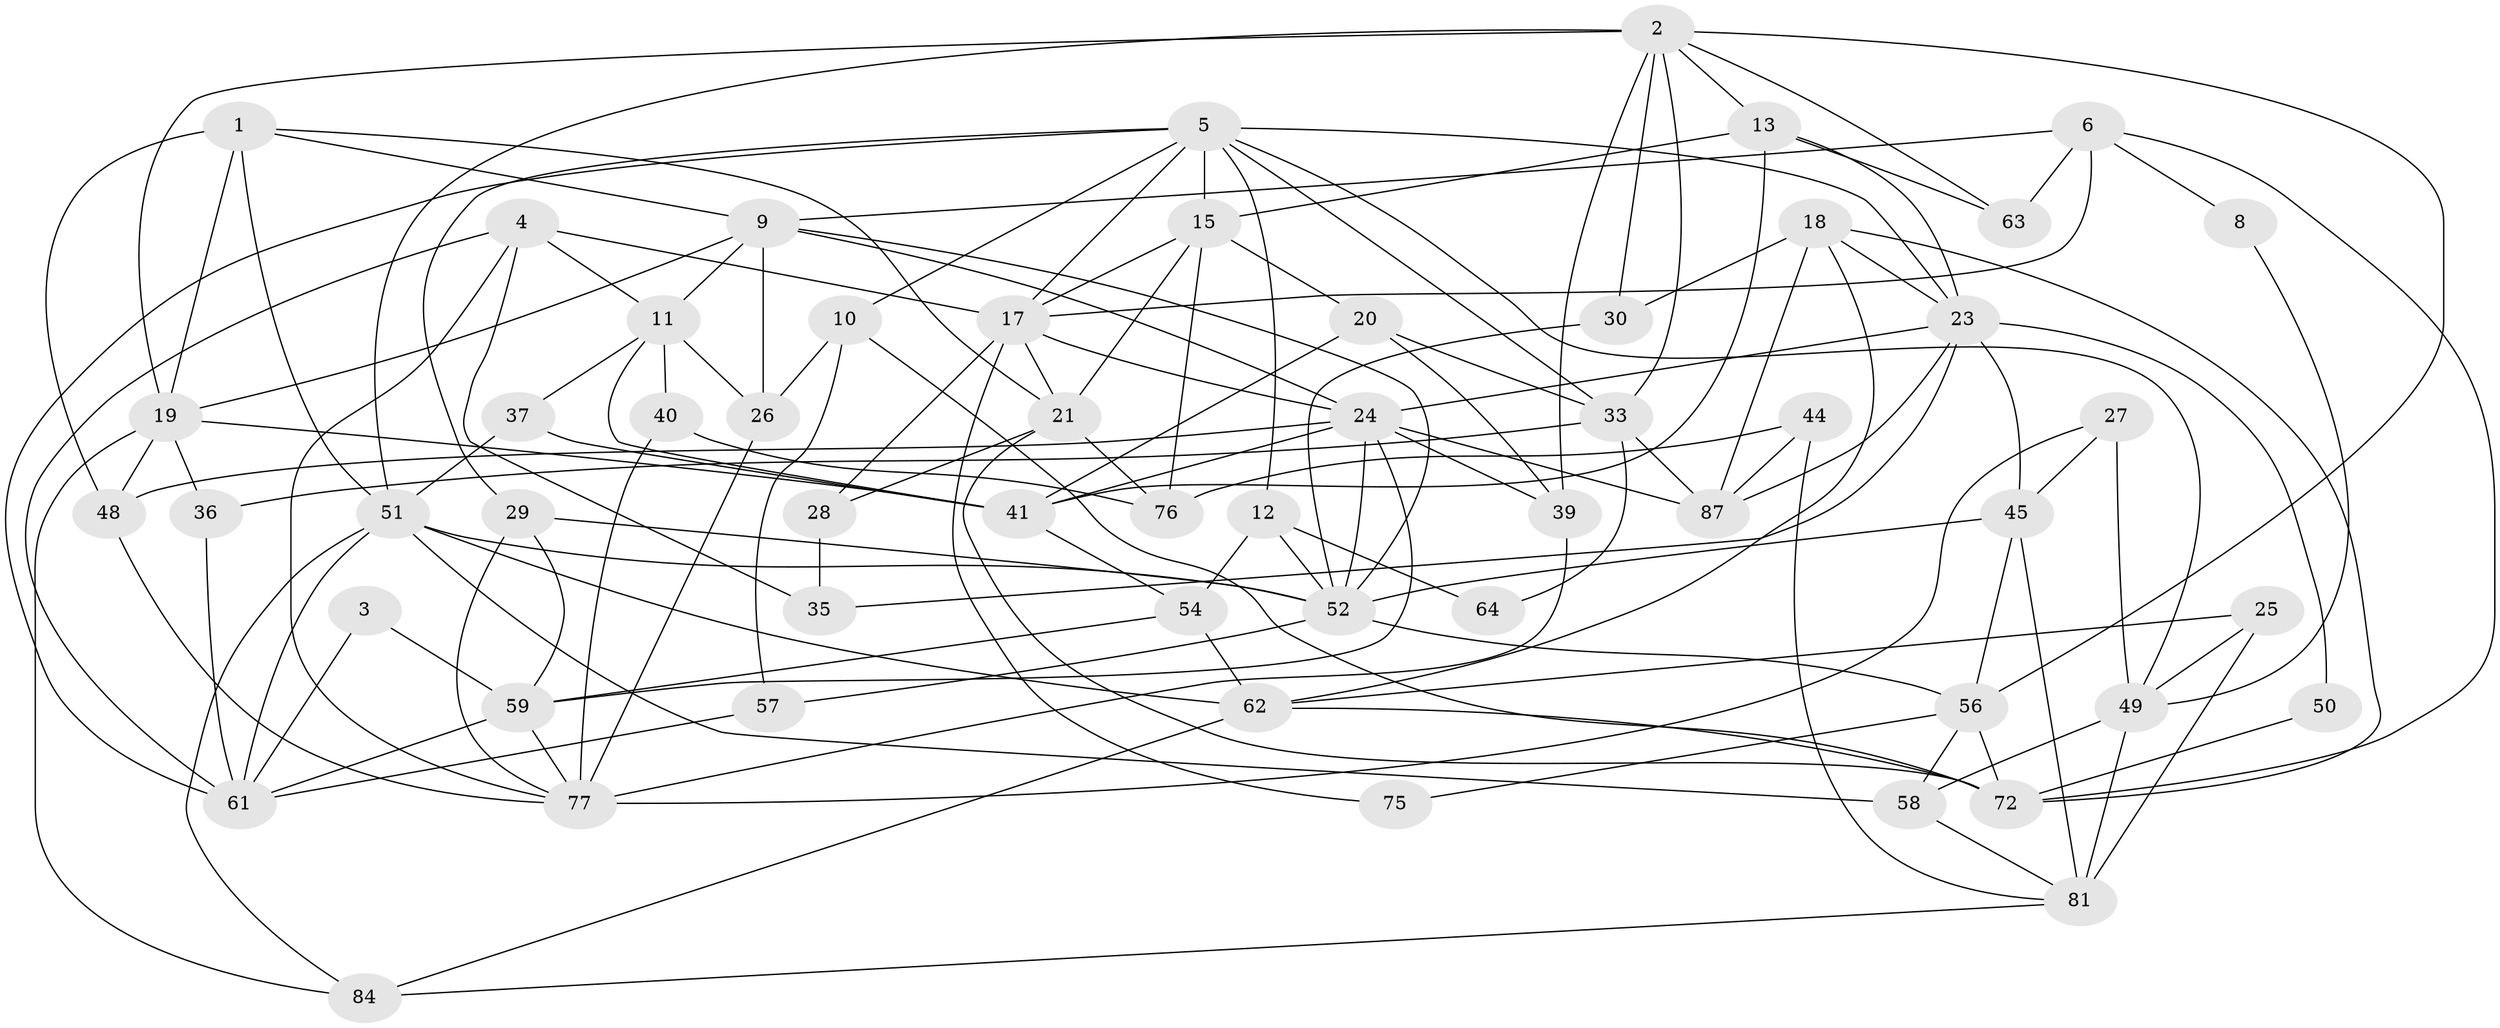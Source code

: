 // Generated by graph-tools (version 1.1) at 2025/23/03/03/25 07:23:59]
// undirected, 56 vertices, 139 edges
graph export_dot {
graph [start="1"]
  node [color=gray90,style=filled];
  1 [super="+53"];
  2 [super="+71"];
  3;
  4 [super="+31"];
  5 [super="+14"];
  6 [super="+7"];
  8;
  9 [super="+16"];
  10 [super="+89"];
  11 [super="+46"];
  12 [super="+80"];
  13 [super="+32"];
  15 [super="+42"];
  17 [super="+65"];
  18 [super="+43"];
  19 [super="+22"];
  20 [super="+68"];
  21 [super="+47"];
  23 [super="+34"];
  24 [super="+91"];
  25 [super="+78"];
  26 [super="+70"];
  27;
  28;
  29;
  30;
  33 [super="+38"];
  35;
  36;
  37;
  39;
  40;
  41 [super="+60"];
  44 [super="+66"];
  45 [super="+82"];
  48;
  49 [super="+88"];
  50;
  51 [super="+73"];
  52 [super="+55"];
  54 [super="+67"];
  56 [super="+74"];
  57;
  58;
  59;
  61 [super="+85"];
  62 [super="+69"];
  63;
  64;
  72 [super="+86"];
  75;
  76 [super="+79"];
  77 [super="+90"];
  81 [super="+83"];
  84;
  87;
  1 -- 19;
  1 -- 21;
  1 -- 51;
  1 -- 9;
  1 -- 48;
  2 -- 56;
  2 -- 19;
  2 -- 39;
  2 -- 33;
  2 -- 51;
  2 -- 30;
  2 -- 63;
  2 -- 13;
  3 -- 59;
  3 -- 61;
  4 -- 17;
  4 -- 35;
  4 -- 61;
  4 -- 77;
  4 -- 11;
  5 -- 33;
  5 -- 29;
  5 -- 15;
  5 -- 61;
  5 -- 49;
  5 -- 17;
  5 -- 23;
  5 -- 10;
  5 -- 12;
  6 -- 63;
  6 -- 9;
  6 -- 17;
  6 -- 8;
  6 -- 72;
  8 -- 49;
  9 -- 24;
  9 -- 52;
  9 -- 19;
  9 -- 26;
  9 -- 11;
  10 -- 26;
  10 -- 72;
  10 -- 57;
  11 -- 37;
  11 -- 40;
  11 -- 26;
  11 -- 41;
  12 -- 64;
  12 -- 52;
  12 -- 54 [weight=2];
  13 -- 23;
  13 -- 15 [weight=2];
  13 -- 41;
  13 -- 63;
  15 -- 20;
  15 -- 21;
  15 -- 76;
  15 -- 17;
  17 -- 75;
  17 -- 28;
  17 -- 24;
  17 -- 21;
  18 -- 87;
  18 -- 30;
  18 -- 72;
  18 -- 23;
  18 -- 62;
  19 -- 36;
  19 -- 48;
  19 -- 41;
  19 -- 84;
  20 -- 41 [weight=2];
  20 -- 33;
  20 -- 39;
  21 -- 28;
  21 -- 72;
  21 -- 76;
  23 -- 24;
  23 -- 50;
  23 -- 87;
  23 -- 35;
  23 -- 45;
  24 -- 59;
  24 -- 48;
  24 -- 52;
  24 -- 87;
  24 -- 39;
  24 -- 41;
  25 -- 62;
  25 -- 49;
  25 -- 81;
  26 -- 77;
  27 -- 45;
  27 -- 77;
  27 -- 49;
  28 -- 35;
  29 -- 77;
  29 -- 52;
  29 -- 59;
  30 -- 52;
  33 -- 87 [weight=2];
  33 -- 64;
  33 -- 36;
  36 -- 61;
  37 -- 41;
  37 -- 51;
  39 -- 77;
  40 -- 76;
  40 -- 77;
  41 -- 54;
  44 -- 76;
  44 -- 81;
  44 -- 87;
  45 -- 52;
  45 -- 81;
  45 -- 56;
  48 -- 77;
  49 -- 81 [weight=2];
  49 -- 58;
  50 -- 72;
  51 -- 52;
  51 -- 84;
  51 -- 58;
  51 -- 61;
  51 -- 62;
  52 -- 57;
  52 -- 56;
  54 -- 59;
  54 -- 62;
  56 -- 58;
  56 -- 75;
  56 -- 72;
  57 -- 61;
  58 -- 81;
  59 -- 61;
  59 -- 77;
  62 -- 84;
  62 -- 72;
  81 -- 84;
}
